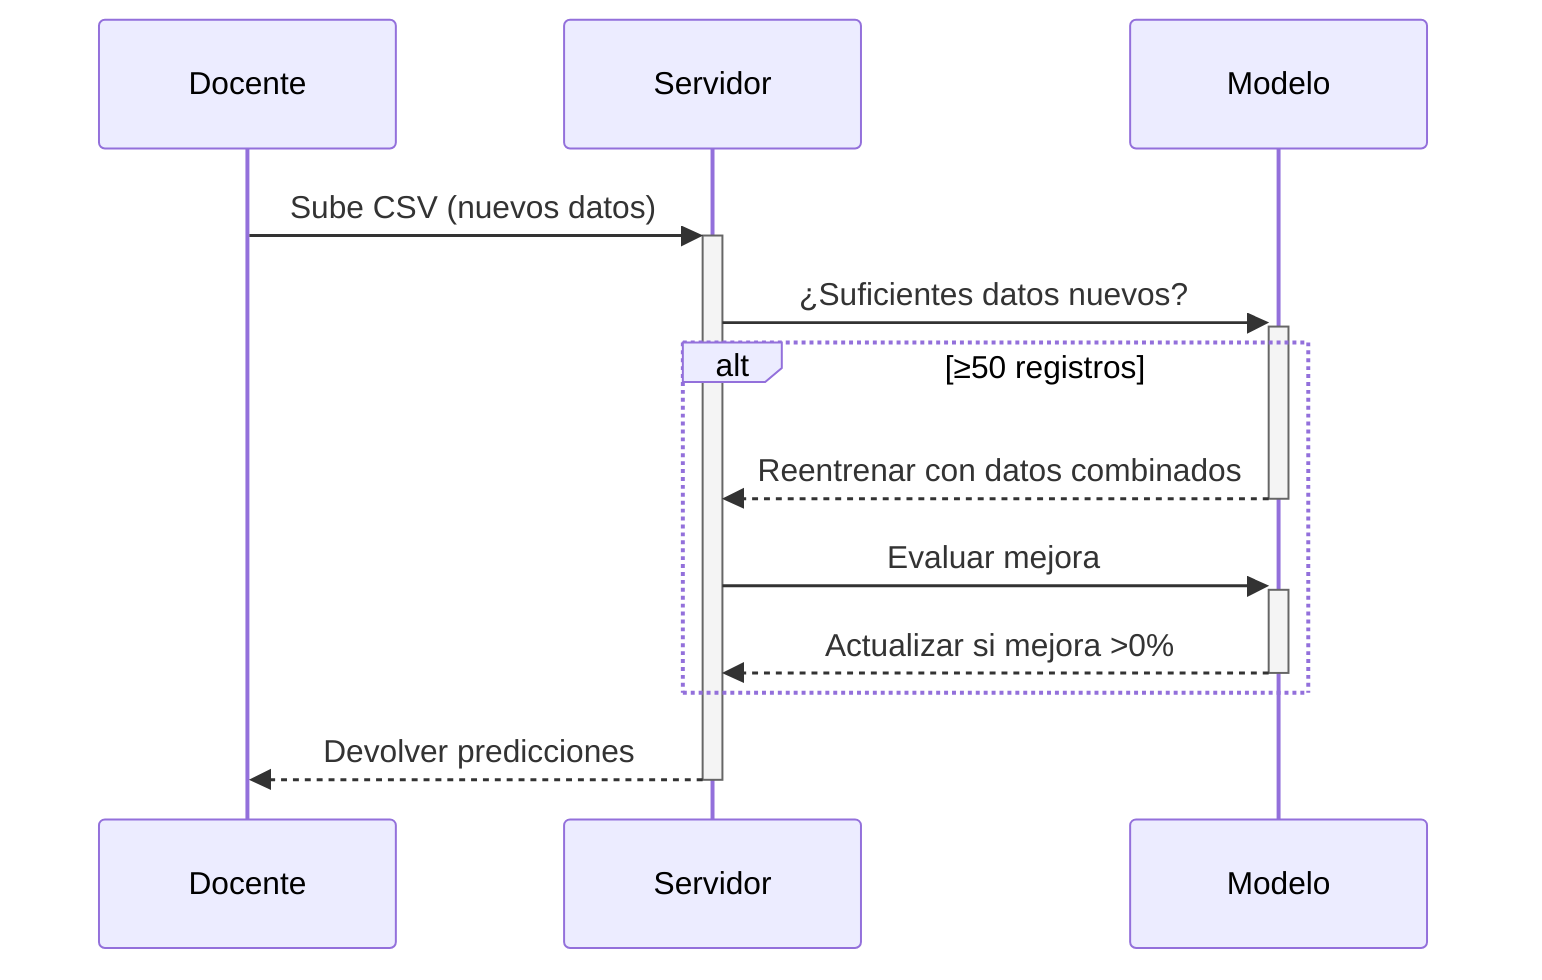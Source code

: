 sequenceDiagram
    Docente->>+Servidor: Sube CSV (nuevos datos)
    Servidor->>+Modelo: ¿Suficientes datos nuevos?
    alt ≥50 registros
        Modelo-->>-Servidor: Reentrenar con datos combinados
        Servidor->>+Modelo: Evaluar mejora
        Modelo-->>-Servidor: Actualizar si mejora >0%
    end
    Servidor-->>-Docente: Devolver predicciones